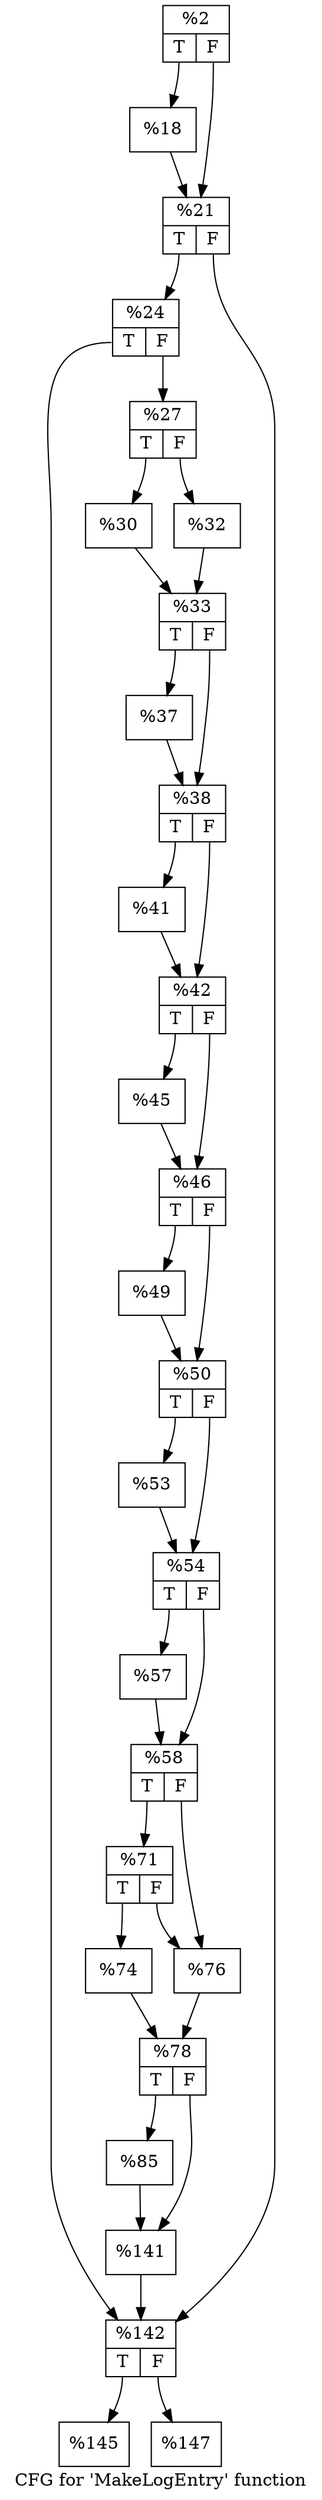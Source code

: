 digraph "CFG for 'MakeLogEntry' function" {
	label="CFG for 'MakeLogEntry' function";

	Node0x1054a50 [shape=record,label="{%2|{<s0>T|<s1>F}}"];
	Node0x1054a50:s0 -> Node0x1054b30;
	Node0x1054a50:s1 -> Node0x1055200;
	Node0x1054b30 [shape=record,label="{%18}"];
	Node0x1054b30 -> Node0x1055200;
	Node0x1055200 [shape=record,label="{%21|{<s0>T|<s1>F}}"];
	Node0x1055200:s0 -> Node0x10555c0;
	Node0x1055200:s1 -> Node0x1055610;
	Node0x10555c0 [shape=record,label="{%24|{<s0>T|<s1>F}}"];
	Node0x10555c0:s0 -> Node0x1055610;
	Node0x10555c0:s1 -> Node0x10557c0;
	Node0x10557c0 [shape=record,label="{%27|{<s0>T|<s1>F}}"];
	Node0x10557c0:s0 -> Node0x1055970;
	Node0x10557c0:s1 -> Node0x10559c0;
	Node0x1055970 [shape=record,label="{%30}"];
	Node0x1055970 -> Node0x1055b00;
	Node0x10559c0 [shape=record,label="{%32}"];
	Node0x10559c0 -> Node0x1055b00;
	Node0x1055b00 [shape=record,label="{%33|{<s0>T|<s1>F}}"];
	Node0x1055b00:s0 -> Node0x1055e00;
	Node0x1055b00:s1 -> Node0x1055e50;
	Node0x1055e00 [shape=record,label="{%37}"];
	Node0x1055e00 -> Node0x1055e50;
	Node0x1055e50 [shape=record,label="{%38|{<s0>T|<s1>F}}"];
	Node0x1055e50:s0 -> Node0x10560e0;
	Node0x1055e50:s1 -> Node0x1056130;
	Node0x10560e0 [shape=record,label="{%41}"];
	Node0x10560e0 -> Node0x1056130;
	Node0x1056130 [shape=record,label="{%42|{<s0>T|<s1>F}}"];
	Node0x1056130:s0 -> Node0x10563c0;
	Node0x1056130:s1 -> Node0x1056410;
	Node0x10563c0 [shape=record,label="{%45}"];
	Node0x10563c0 -> Node0x1056410;
	Node0x1056410 [shape=record,label="{%46|{<s0>T|<s1>F}}"];
	Node0x1056410:s0 -> Node0x10566a0;
	Node0x1056410:s1 -> Node0x10566f0;
	Node0x10566a0 [shape=record,label="{%49}"];
	Node0x10566a0 -> Node0x10566f0;
	Node0x10566f0 [shape=record,label="{%50|{<s0>T|<s1>F}}"];
	Node0x10566f0:s0 -> Node0x1056980;
	Node0x10566f0:s1 -> Node0x10569d0;
	Node0x1056980 [shape=record,label="{%53}"];
	Node0x1056980 -> Node0x10569d0;
	Node0x10569d0 [shape=record,label="{%54|{<s0>T|<s1>F}}"];
	Node0x10569d0:s0 -> Node0x1056c60;
	Node0x10569d0:s1 -> Node0x1056cb0;
	Node0x1056c60 [shape=record,label="{%57}"];
	Node0x1056c60 -> Node0x1056cb0;
	Node0x1056cb0 [shape=record,label="{%58|{<s0>T|<s1>F}}"];
	Node0x1056cb0:s0 -> Node0x1057a40;
	Node0x1056cb0:s1 -> Node0x1057a90;
	Node0x1057a40 [shape=record,label="{%71|{<s0>T|<s1>F}}"];
	Node0x1057a40:s0 -> Node0x1057c40;
	Node0x1057a40:s1 -> Node0x1057a90;
	Node0x1057c40 [shape=record,label="{%74}"];
	Node0x1057c40 -> Node0x1057e40;
	Node0x1057a90 [shape=record,label="{%76}"];
	Node0x1057a90 -> Node0x1057e40;
	Node0x1057e40 [shape=record,label="{%78|{<s0>T|<s1>F}}"];
	Node0x1057e40:s0 -> Node0x10588a0;
	Node0x1057e40:s1 -> Node0x10588f0;
	Node0x10588a0 [shape=record,label="{%85}"];
	Node0x10588a0 -> Node0x10588f0;
	Node0x10588f0 [shape=record,label="{%141}"];
	Node0x10588f0 -> Node0x1055610;
	Node0x1055610 [shape=record,label="{%142|{<s0>T|<s1>F}}"];
	Node0x1055610:s0 -> Node0x105d460;
	Node0x1055610:s1 -> Node0x105d4b0;
	Node0x105d460 [shape=record,label="{%145}"];
	Node0x105d4b0 [shape=record,label="{%147}"];
}
